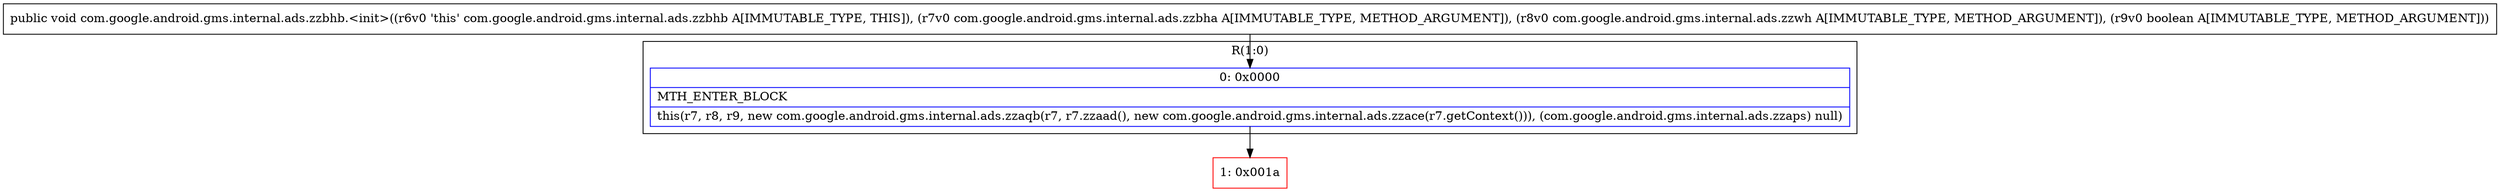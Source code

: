 digraph "CFG forcom.google.android.gms.internal.ads.zzbhb.\<init\>(Lcom\/google\/android\/gms\/internal\/ads\/zzbha;Lcom\/google\/android\/gms\/internal\/ads\/zzwh;Z)V" {
subgraph cluster_Region_614891738 {
label = "R(1:0)";
node [shape=record,color=blue];
Node_0 [shape=record,label="{0\:\ 0x0000|MTH_ENTER_BLOCK\l|this(r7, r8, r9, new com.google.android.gms.internal.ads.zzaqb(r7, r7.zzaad(), new com.google.android.gms.internal.ads.zzace(r7.getContext())), (com.google.android.gms.internal.ads.zzaps) null)\l}"];
}
Node_1 [shape=record,color=red,label="{1\:\ 0x001a}"];
MethodNode[shape=record,label="{public void com.google.android.gms.internal.ads.zzbhb.\<init\>((r6v0 'this' com.google.android.gms.internal.ads.zzbhb A[IMMUTABLE_TYPE, THIS]), (r7v0 com.google.android.gms.internal.ads.zzbha A[IMMUTABLE_TYPE, METHOD_ARGUMENT]), (r8v0 com.google.android.gms.internal.ads.zzwh A[IMMUTABLE_TYPE, METHOD_ARGUMENT]), (r9v0 boolean A[IMMUTABLE_TYPE, METHOD_ARGUMENT])) }"];
MethodNode -> Node_0;
Node_0 -> Node_1;
}

